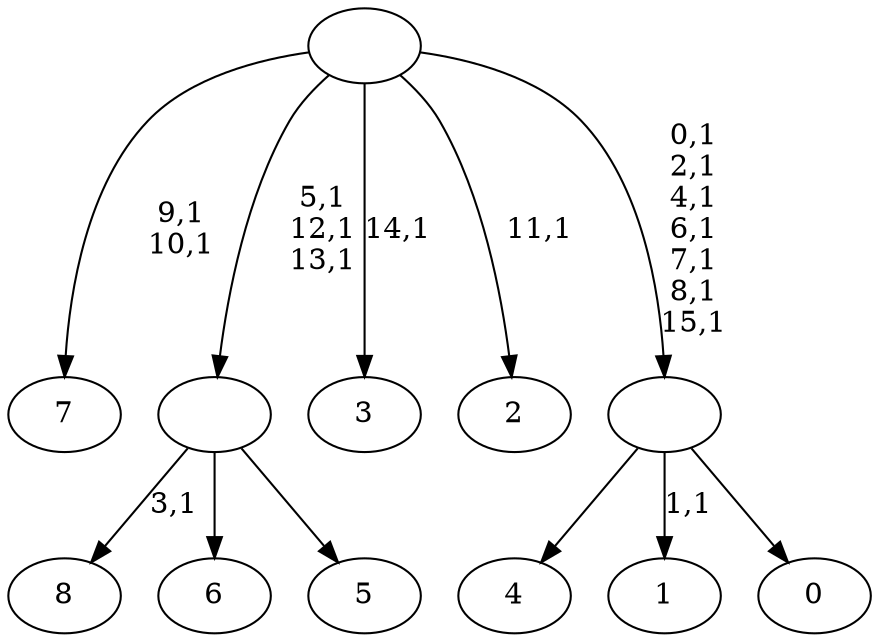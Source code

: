 digraph T {
	25 [label="8"]
	23 [label="7"]
	20 [label="6"]
	19 [label="5"]
	18 [label=""]
	15 [label="4"]
	14 [label="3"]
	12 [label="2"]
	10 [label="1"]
	8 [label="0"]
	7 [label=""]
	0 [label=""]
	18 -> 25 [label="3,1"]
	18 -> 20 [label=""]
	18 -> 19 [label=""]
	7 -> 10 [label="1,1"]
	7 -> 15 [label=""]
	7 -> 8 [label=""]
	0 -> 7 [label="0,1\n2,1\n4,1\n6,1\n7,1\n8,1\n15,1"]
	0 -> 12 [label="11,1"]
	0 -> 14 [label="14,1"]
	0 -> 18 [label="5,1\n12,1\n13,1"]
	0 -> 23 [label="9,1\n10,1"]
}
